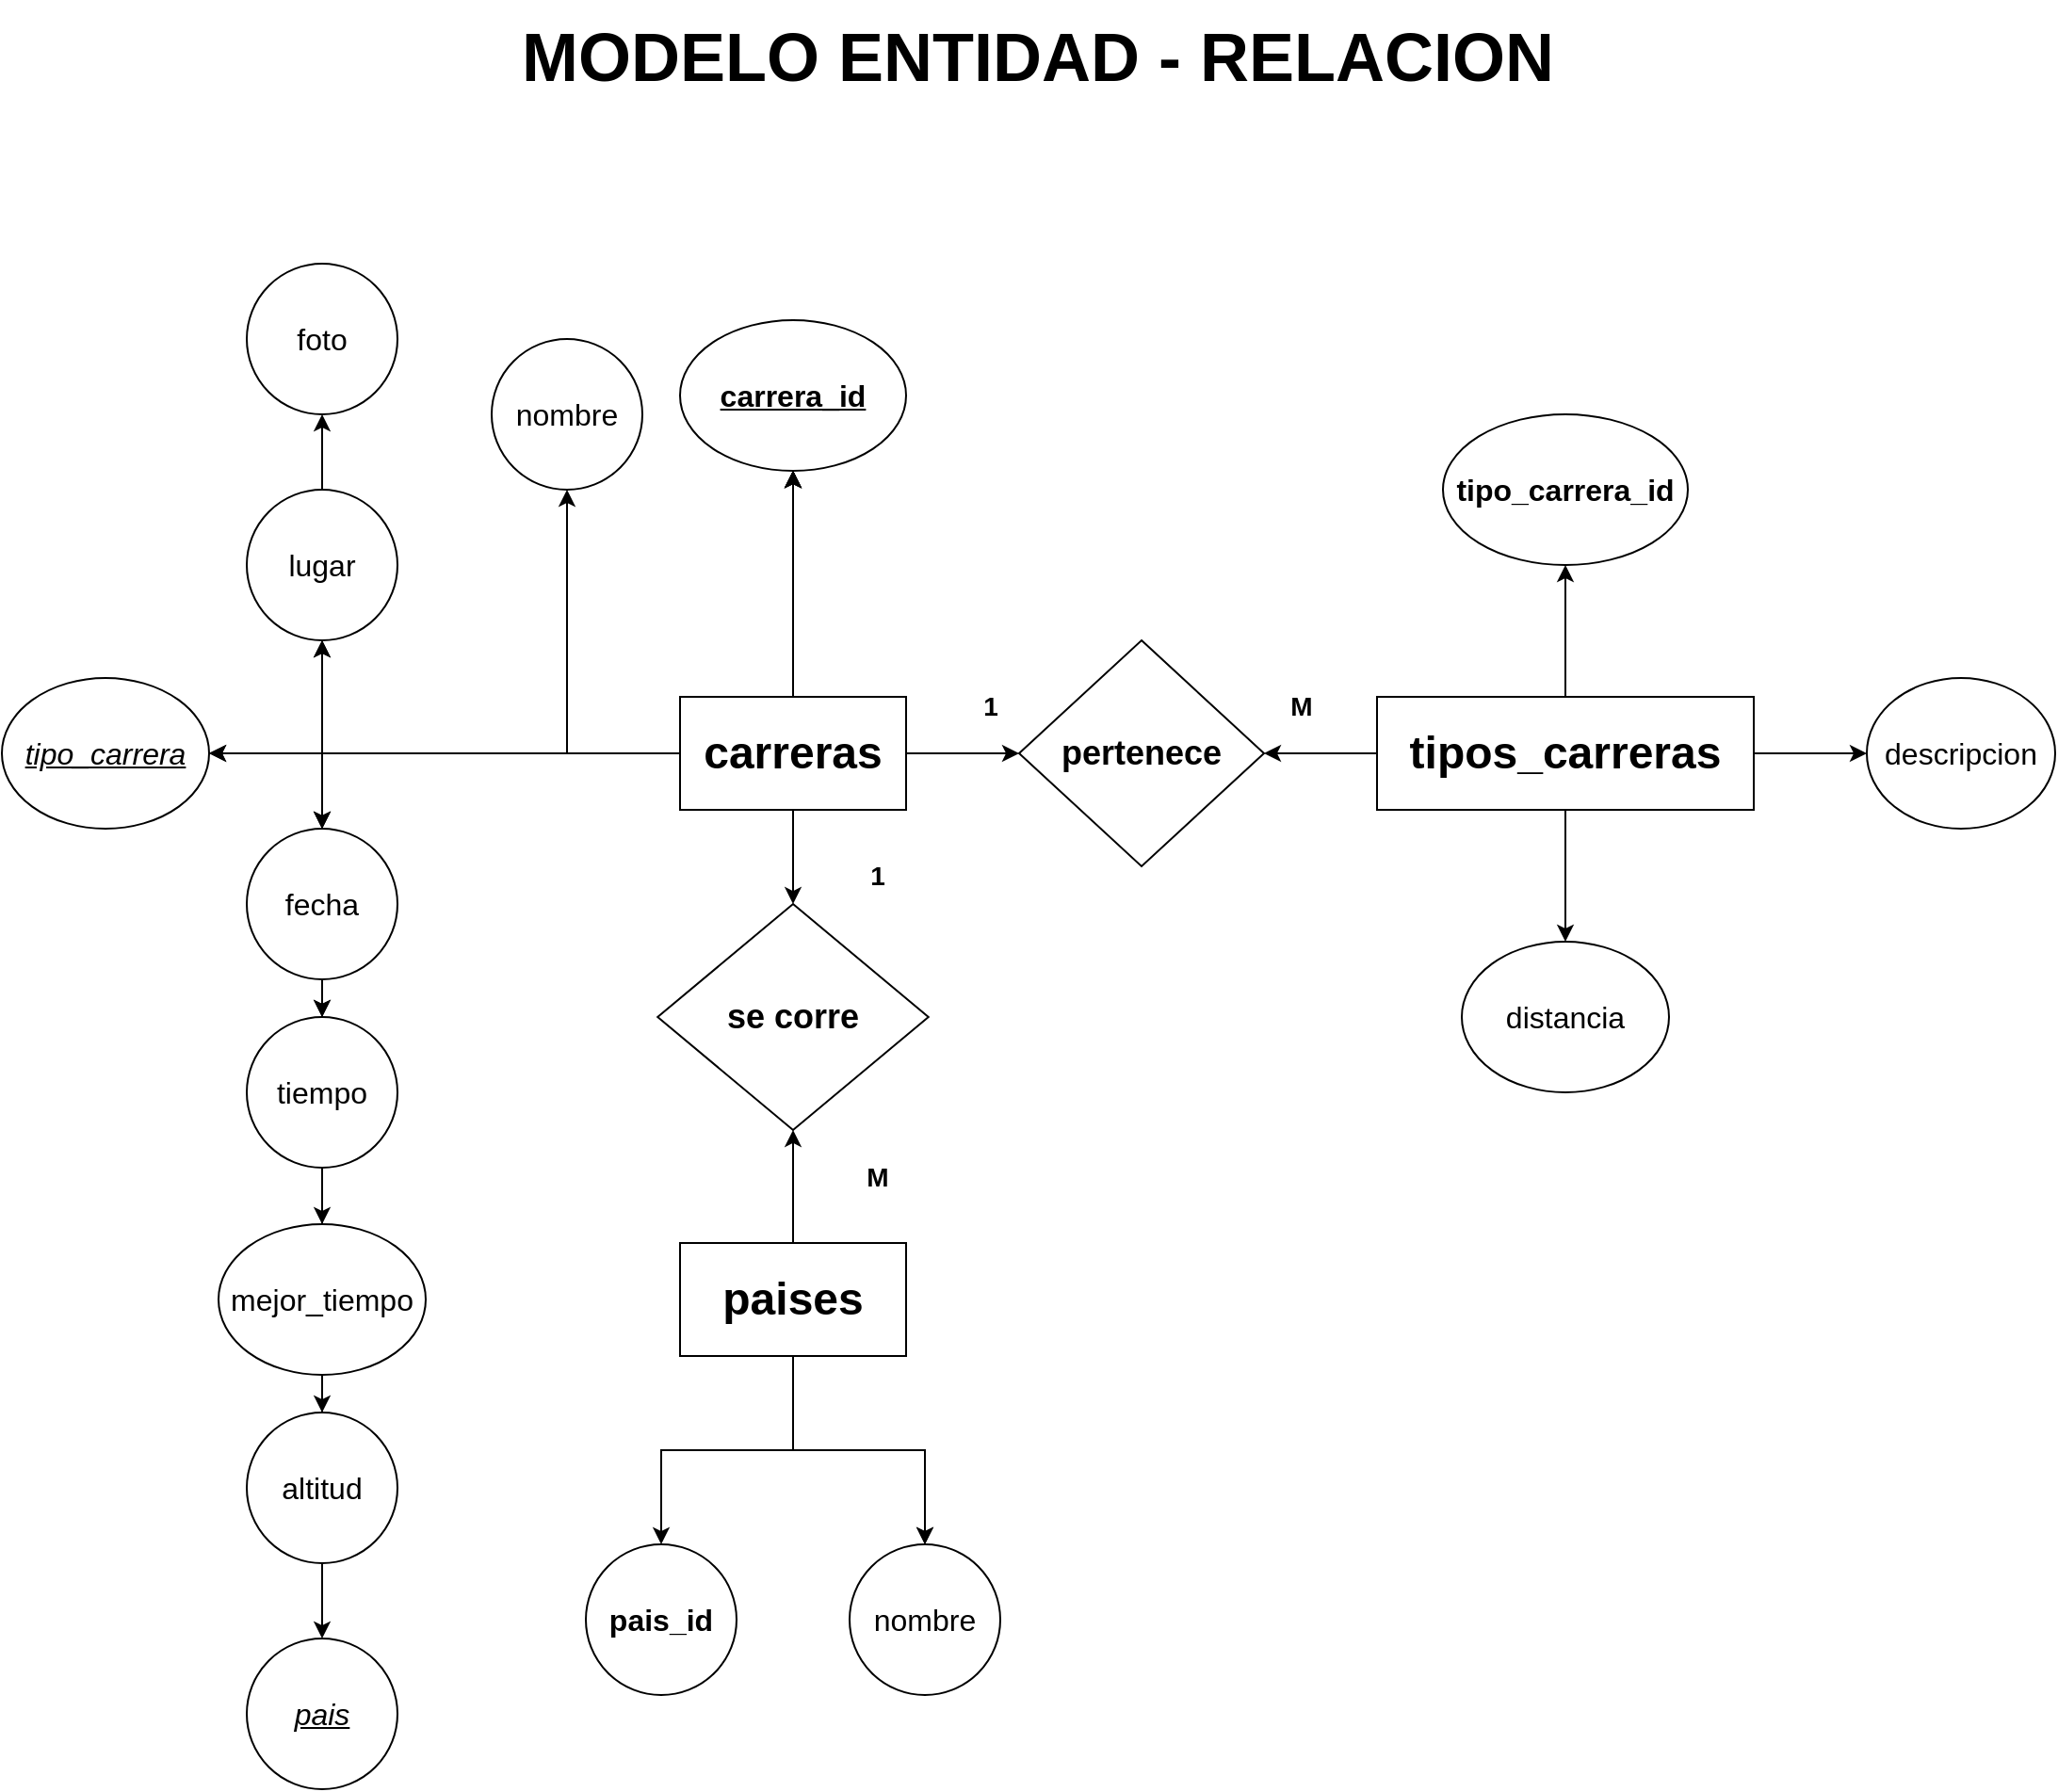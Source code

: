 <mxfile version="21.4.0" type="device">
  <diagram name="Page-1" id="IsqJClVJ_lkCke2VJtly">
    <mxGraphModel dx="3272" dy="2107" grid="1" gridSize="10" guides="1" tooltips="1" connect="1" arrows="1" fold="1" page="1" pageScale="1" pageWidth="850" pageHeight="1100" math="0" shadow="0">
      <root>
        <mxCell id="0" />
        <mxCell id="1" parent="0" />
        <mxCell id="-CM3HtUl9LFQLTtHMWqZ-5" value="" style="edgeStyle=orthogonalEdgeStyle;rounded=0;orthogonalLoop=1;jettySize=auto;html=1;" parent="1" source="-CM3HtUl9LFQLTtHMWqZ-1" target="-CM3HtUl9LFQLTtHMWqZ-4" edge="1">
          <mxGeometry relative="1" as="geometry" />
        </mxCell>
        <mxCell id="-CM3HtUl9LFQLTtHMWqZ-6" value="" style="edgeStyle=orthogonalEdgeStyle;rounded=0;orthogonalLoop=1;jettySize=auto;html=1;" parent="1" source="-CM3HtUl9LFQLTtHMWqZ-1" target="-CM3HtUl9LFQLTtHMWqZ-4" edge="1">
          <mxGeometry relative="1" as="geometry" />
        </mxCell>
        <mxCell id="-CM3HtUl9LFQLTtHMWqZ-20" value="" style="edgeStyle=orthogonalEdgeStyle;rounded=0;orthogonalLoop=1;jettySize=auto;html=1;" parent="1" source="-CM3HtUl9LFQLTtHMWqZ-1" target="-CM3HtUl9LFQLTtHMWqZ-4" edge="1">
          <mxGeometry relative="1" as="geometry" />
        </mxCell>
        <mxCell id="-CM3HtUl9LFQLTtHMWqZ-27" value="" style="edgeStyle=orthogonalEdgeStyle;rounded=0;orthogonalLoop=1;jettySize=auto;html=1;" parent="1" source="-CM3HtUl9LFQLTtHMWqZ-1" target="-CM3HtUl9LFQLTtHMWqZ-26" edge="1">
          <mxGeometry relative="1" as="geometry" />
        </mxCell>
        <mxCell id="-CM3HtUl9LFQLTtHMWqZ-29" value="" style="edgeStyle=orthogonalEdgeStyle;rounded=0;orthogonalLoop=1;jettySize=auto;html=1;" parent="1" source="-CM3HtUl9LFQLTtHMWqZ-1" target="-CM3HtUl9LFQLTtHMWqZ-28" edge="1">
          <mxGeometry relative="1" as="geometry" />
        </mxCell>
        <mxCell id="-CM3HtUl9LFQLTtHMWqZ-31" value="" style="edgeStyle=orthogonalEdgeStyle;rounded=0;orthogonalLoop=1;jettySize=auto;html=1;" parent="1" source="-CM3HtUl9LFQLTtHMWqZ-1" target="-CM3HtUl9LFQLTtHMWqZ-30" edge="1">
          <mxGeometry relative="1" as="geometry" />
        </mxCell>
        <mxCell id="-CM3HtUl9LFQLTtHMWqZ-33" value="" style="edgeStyle=orthogonalEdgeStyle;rounded=0;orthogonalLoop=1;jettySize=auto;html=1;" parent="1" source="-CM3HtUl9LFQLTtHMWqZ-1" target="-CM3HtUl9LFQLTtHMWqZ-32" edge="1">
          <mxGeometry relative="1" as="geometry" />
        </mxCell>
        <mxCell id="-CM3HtUl9LFQLTtHMWqZ-36" value="" style="edgeStyle=orthogonalEdgeStyle;rounded=0;orthogonalLoop=1;jettySize=auto;html=1;" parent="1" source="-CM3HtUl9LFQLTtHMWqZ-1" target="-CM3HtUl9LFQLTtHMWqZ-35" edge="1">
          <mxGeometry relative="1" as="geometry" />
        </mxCell>
        <mxCell id="-CM3HtUl9LFQLTtHMWqZ-40" value="" style="edgeStyle=orthogonalEdgeStyle;rounded=0;orthogonalLoop=1;jettySize=auto;html=1;" parent="1" source="-CM3HtUl9LFQLTtHMWqZ-1" target="-CM3HtUl9LFQLTtHMWqZ-39" edge="1">
          <mxGeometry relative="1" as="geometry" />
        </mxCell>
        <mxCell id="-CM3HtUl9LFQLTtHMWqZ-41" value="" style="edgeStyle=orthogonalEdgeStyle;rounded=0;orthogonalLoop=1;jettySize=auto;html=1;" parent="1" source="-CM3HtUl9LFQLTtHMWqZ-1" target="-CM3HtUl9LFQLTtHMWqZ-4" edge="1">
          <mxGeometry relative="1" as="geometry" />
        </mxCell>
        <mxCell id="-CM3HtUl9LFQLTtHMWqZ-42" value="" style="edgeStyle=orthogonalEdgeStyle;rounded=0;orthogonalLoop=1;jettySize=auto;html=1;" parent="1" source="-CM3HtUl9LFQLTtHMWqZ-1" target="-CM3HtUl9LFQLTtHMWqZ-4" edge="1">
          <mxGeometry relative="1" as="geometry" />
        </mxCell>
        <mxCell id="-CM3HtUl9LFQLTtHMWqZ-43" value="" style="edgeStyle=orthogonalEdgeStyle;rounded=0;orthogonalLoop=1;jettySize=auto;html=1;" parent="1" source="-CM3HtUl9LFQLTtHMWqZ-1" target="-CM3HtUl9LFQLTtHMWqZ-4" edge="1">
          <mxGeometry relative="1" as="geometry" />
        </mxCell>
        <mxCell id="-CM3HtUl9LFQLTtHMWqZ-45" value="" style="edgeStyle=orthogonalEdgeStyle;rounded=0;orthogonalLoop=1;jettySize=auto;html=1;" parent="1" source="-CM3HtUl9LFQLTtHMWqZ-26" target="-CM3HtUl9LFQLTtHMWqZ-44" edge="1">
          <mxGeometry relative="1" as="geometry" />
        </mxCell>
        <mxCell id="-CM3HtUl9LFQLTtHMWqZ-48" value="" style="edgeStyle=orthogonalEdgeStyle;rounded=0;orthogonalLoop=1;jettySize=auto;html=1;" parent="1" source="-CM3HtUl9LFQLTtHMWqZ-28" target="-CM3HtUl9LFQLTtHMWqZ-47" edge="1">
          <mxGeometry relative="1" as="geometry" />
        </mxCell>
        <mxCell id="-CM3HtUl9LFQLTtHMWqZ-50" value="" style="edgeStyle=orthogonalEdgeStyle;rounded=0;orthogonalLoop=1;jettySize=auto;html=1;" parent="1" source="-CM3HtUl9LFQLTtHMWqZ-1" target="-CM3HtUl9LFQLTtHMWqZ-49" edge="1">
          <mxGeometry relative="1" as="geometry" />
        </mxCell>
        <mxCell id="-CM3HtUl9LFQLTtHMWqZ-52" value="" style="edgeStyle=orthogonalEdgeStyle;rounded=0;orthogonalLoop=1;jettySize=auto;html=1;" parent="1" source="-CM3HtUl9LFQLTtHMWqZ-30" target="-CM3HtUl9LFQLTtHMWqZ-51" edge="1">
          <mxGeometry relative="1" as="geometry" />
        </mxCell>
        <mxCell id="-CM3HtUl9LFQLTtHMWqZ-54" value="" style="edgeStyle=orthogonalEdgeStyle;rounded=0;orthogonalLoop=1;jettySize=auto;html=1;" parent="1" source="-CM3HtUl9LFQLTtHMWqZ-44" target="-CM3HtUl9LFQLTtHMWqZ-53" edge="1">
          <mxGeometry relative="1" as="geometry" />
        </mxCell>
        <mxCell id="-CM3HtUl9LFQLTtHMWqZ-1" value="&lt;b&gt;&lt;font style=&quot;font-size: 24px;&quot;&gt;carreras&lt;/font&gt;&lt;/b&gt;" style="rounded=0;whiteSpace=wrap;html=1;" parent="1" vertex="1">
          <mxGeometry x="328" y="220" width="120" height="60" as="geometry" />
        </mxCell>
        <mxCell id="-CM3HtUl9LFQLTtHMWqZ-34" value="" style="edgeStyle=orthogonalEdgeStyle;rounded=0;orthogonalLoop=1;jettySize=auto;html=1;" parent="1" source="-CM3HtUl9LFQLTtHMWqZ-2" target="-CM3HtUl9LFQLTtHMWqZ-32" edge="1">
          <mxGeometry relative="1" as="geometry" />
        </mxCell>
        <mxCell id="-CM3HtUl9LFQLTtHMWqZ-66" value="" style="edgeStyle=orthogonalEdgeStyle;rounded=0;orthogonalLoop=1;jettySize=auto;html=1;" parent="1" source="-CM3HtUl9LFQLTtHMWqZ-2" target="-CM3HtUl9LFQLTtHMWqZ-65" edge="1">
          <mxGeometry relative="1" as="geometry" />
        </mxCell>
        <mxCell id="-CM3HtUl9LFQLTtHMWqZ-68" value="" style="edgeStyle=orthogonalEdgeStyle;rounded=0;orthogonalLoop=1;jettySize=auto;html=1;" parent="1" source="-CM3HtUl9LFQLTtHMWqZ-2" target="-CM3HtUl9LFQLTtHMWqZ-67" edge="1">
          <mxGeometry relative="1" as="geometry" />
        </mxCell>
        <mxCell id="-CM3HtUl9LFQLTtHMWqZ-70" value="" style="edgeStyle=orthogonalEdgeStyle;rounded=0;orthogonalLoop=1;jettySize=auto;html=1;" parent="1" source="-CM3HtUl9LFQLTtHMWqZ-2" target="-CM3HtUl9LFQLTtHMWqZ-69" edge="1">
          <mxGeometry relative="1" as="geometry" />
        </mxCell>
        <mxCell id="-CM3HtUl9LFQLTtHMWqZ-2" value="&lt;span style=&quot;font-size: 24px;&quot;&gt;&lt;b&gt;tipos_carreras&lt;/b&gt;&lt;/span&gt;" style="rounded=0;whiteSpace=wrap;html=1;" parent="1" vertex="1">
          <mxGeometry x="698" y="220" width="200" height="60" as="geometry" />
        </mxCell>
        <mxCell id="-CM3HtUl9LFQLTtHMWqZ-38" value="" style="edgeStyle=orthogonalEdgeStyle;rounded=0;orthogonalLoop=1;jettySize=auto;html=1;" parent="1" source="-CM3HtUl9LFQLTtHMWqZ-3" target="-CM3HtUl9LFQLTtHMWqZ-35" edge="1">
          <mxGeometry relative="1" as="geometry" />
        </mxCell>
        <mxCell id="-CM3HtUl9LFQLTtHMWqZ-61" value="" style="edgeStyle=orthogonalEdgeStyle;rounded=0;orthogonalLoop=1;jettySize=auto;html=1;" parent="1" source="-CM3HtUl9LFQLTtHMWqZ-3" target="-CM3HtUl9LFQLTtHMWqZ-60" edge="1">
          <mxGeometry relative="1" as="geometry" />
        </mxCell>
        <mxCell id="-CM3HtUl9LFQLTtHMWqZ-62" value="" style="edgeStyle=orthogonalEdgeStyle;rounded=0;orthogonalLoop=1;jettySize=auto;html=1;" parent="1" source="-CM3HtUl9LFQLTtHMWqZ-3" target="-CM3HtUl9LFQLTtHMWqZ-60" edge="1">
          <mxGeometry relative="1" as="geometry" />
        </mxCell>
        <mxCell id="-CM3HtUl9LFQLTtHMWqZ-64" value="" style="edgeStyle=orthogonalEdgeStyle;rounded=0;orthogonalLoop=1;jettySize=auto;html=1;" parent="1" source="-CM3HtUl9LFQLTtHMWqZ-3" target="-CM3HtUl9LFQLTtHMWqZ-63" edge="1">
          <mxGeometry relative="1" as="geometry" />
        </mxCell>
        <mxCell id="-CM3HtUl9LFQLTtHMWqZ-3" value="&lt;b&gt;&lt;font style=&quot;font-size: 24px;&quot;&gt;paises&lt;/font&gt;&lt;/b&gt;" style="rounded=0;whiteSpace=wrap;html=1;" parent="1" vertex="1">
          <mxGeometry x="328" y="510" width="120" height="60" as="geometry" />
        </mxCell>
        <mxCell id="-CM3HtUl9LFQLTtHMWqZ-4" value="&lt;b&gt;&lt;u&gt;&lt;font style=&quot;font-size: 16px;&quot;&gt;carrera_id&lt;/font&gt;&lt;/u&gt;&lt;/b&gt;" style="ellipse;whiteSpace=wrap;html=1;rounded=0;" parent="1" vertex="1">
          <mxGeometry x="328" y="20" width="120" height="80" as="geometry" />
        </mxCell>
        <mxCell id="-CM3HtUl9LFQLTtHMWqZ-32" value="&lt;font style=&quot;font-size: 18px;&quot;&gt;&lt;b&gt;pertenece&lt;/b&gt;&lt;/font&gt;" style="rhombus;whiteSpace=wrap;html=1;rounded=0;" parent="1" vertex="1">
          <mxGeometry x="508" y="190" width="130" height="120" as="geometry" />
        </mxCell>
        <mxCell id="-CM3HtUl9LFQLTtHMWqZ-35" value="&lt;font style=&quot;font-size: 18px;&quot;&gt;&lt;b&gt;se corre&lt;/b&gt;&lt;/font&gt;" style="rhombus;whiteSpace=wrap;html=1;rounded=0;" parent="1" vertex="1">
          <mxGeometry x="316.12" y="330" width="143.75" height="120" as="geometry" />
        </mxCell>
        <mxCell id="-CM3HtUl9LFQLTtHMWqZ-39" value="&lt;font style=&quot;font-size: 16px;&quot;&gt;mejor_tiempo&lt;/font&gt;" style="ellipse;whiteSpace=wrap;html=1;rounded=0;" parent="1" vertex="1">
          <mxGeometry x="83" y="500" width="110" height="80" as="geometry" />
        </mxCell>
        <mxCell id="-CM3HtUl9LFQLTtHMWqZ-46" value="" style="edgeStyle=orthogonalEdgeStyle;rounded=0;orthogonalLoop=1;jettySize=auto;html=1;" parent="1" source="-CM3HtUl9LFQLTtHMWqZ-1" target="-CM3HtUl9LFQLTtHMWqZ-26" edge="1">
          <mxGeometry relative="1" as="geometry">
            <mxPoint x="328" y="250" as="sourcePoint" />
            <mxPoint x="138" y="150" as="targetPoint" />
          </mxGeometry>
        </mxCell>
        <mxCell id="-CM3HtUl9LFQLTtHMWqZ-26" value="&lt;font style=&quot;font-size: 16px;&quot;&gt;&lt;u&gt;&lt;i&gt;tipo_carrera&lt;/i&gt;&lt;/u&gt;&lt;/font&gt;" style="ellipse;whiteSpace=wrap;html=1;rounded=0;" parent="1" vertex="1">
          <mxGeometry x="-32" y="210" width="110" height="80" as="geometry" />
        </mxCell>
        <mxCell id="-CM3HtUl9LFQLTtHMWqZ-47" value="&lt;font style=&quot;font-size: 16px;&quot;&gt;altitud&lt;/font&gt;" style="ellipse;whiteSpace=wrap;html=1;rounded=0;" parent="1" vertex="1">
          <mxGeometry x="98" y="600" width="80" height="80" as="geometry" />
        </mxCell>
        <mxCell id="-CM3HtUl9LFQLTtHMWqZ-49" value="&lt;font style=&quot;font-size: 16px;&quot;&gt;nombre&lt;/font&gt;" style="ellipse;whiteSpace=wrap;html=1;rounded=0;" parent="1" vertex="1">
          <mxGeometry x="228" y="30" width="80" height="80" as="geometry" />
        </mxCell>
        <mxCell id="-CM3HtUl9LFQLTtHMWqZ-51" value="&lt;font style=&quot;font-size: 16px;&quot;&gt;&lt;u&gt;&lt;i&gt;pais&lt;/i&gt;&lt;/u&gt;&lt;/font&gt;" style="ellipse;whiteSpace=wrap;html=1;rounded=0;" parent="1" vertex="1">
          <mxGeometry x="98" y="720" width="80" height="80" as="geometry" />
        </mxCell>
        <mxCell id="-CM3HtUl9LFQLTtHMWqZ-53" value="&lt;font style=&quot;font-size: 16px;&quot;&gt;foto&lt;/font&gt;" style="ellipse;whiteSpace=wrap;html=1;rounded=0;" parent="1" vertex="1">
          <mxGeometry x="98" y="-10" width="80" height="80" as="geometry" />
        </mxCell>
        <mxCell id="-CM3HtUl9LFQLTtHMWqZ-55" value="" style="edgeStyle=orthogonalEdgeStyle;rounded=0;orthogonalLoop=1;jettySize=auto;html=1;" parent="1" source="-CM3HtUl9LFQLTtHMWqZ-1" target="-CM3HtUl9LFQLTtHMWqZ-44" edge="1">
          <mxGeometry relative="1" as="geometry">
            <mxPoint x="328" y="250" as="sourcePoint" />
            <mxPoint x="138" y="40" as="targetPoint" />
          </mxGeometry>
        </mxCell>
        <mxCell id="-CM3HtUl9LFQLTtHMWqZ-44" value="&lt;font style=&quot;font-size: 16px;&quot;&gt;lugar&lt;/font&gt;" style="ellipse;whiteSpace=wrap;html=1;rounded=0;" parent="1" vertex="1">
          <mxGeometry x="98" y="110" width="80" height="80" as="geometry" />
        </mxCell>
        <mxCell id="-CM3HtUl9LFQLTtHMWqZ-56" value="&lt;font style=&quot;font-size: 14px;&quot;&gt;&lt;b&gt;1&lt;/b&gt;&lt;/font&gt;" style="text;strokeColor=none;align=center;fillColor=none;html=1;verticalAlign=middle;whiteSpace=wrap;rounded=0;" parent="1" vertex="1">
          <mxGeometry x="463" y="210" width="60" height="30" as="geometry" />
        </mxCell>
        <mxCell id="-CM3HtUl9LFQLTtHMWqZ-57" value="&lt;font style=&quot;font-size: 14px;&quot;&gt;&lt;b&gt;M&lt;/b&gt;&lt;/font&gt;" style="text;strokeColor=none;align=center;fillColor=none;html=1;verticalAlign=middle;whiteSpace=wrap;rounded=0;" parent="1" vertex="1">
          <mxGeometry x="628" y="210" width="60" height="30" as="geometry" />
        </mxCell>
        <mxCell id="-CM3HtUl9LFQLTtHMWqZ-60" value="&lt;font style=&quot;font-size: 16px;&quot;&gt;nombre&lt;/font&gt;" style="ellipse;whiteSpace=wrap;html=1;rounded=0;" parent="1" vertex="1">
          <mxGeometry x="418" y="670" width="80" height="80" as="geometry" />
        </mxCell>
        <mxCell id="-CM3HtUl9LFQLTtHMWqZ-63" value="&lt;b&gt;&lt;font style=&quot;font-size: 16px;&quot;&gt;pais_id&lt;/font&gt;&lt;/b&gt;" style="ellipse;whiteSpace=wrap;html=1;rounded=0;" parent="1" vertex="1">
          <mxGeometry x="278" y="670" width="80" height="80" as="geometry" />
        </mxCell>
        <mxCell id="-CM3HtUl9LFQLTtHMWqZ-65" value="&lt;font style=&quot;font-size: 16px;&quot;&gt;&lt;b&gt;tipo_carrera_id&lt;/b&gt;&lt;/font&gt;" style="ellipse;whiteSpace=wrap;html=1;rounded=0;" parent="1" vertex="1">
          <mxGeometry x="733" y="70" width="130" height="80" as="geometry" />
        </mxCell>
        <mxCell id="-CM3HtUl9LFQLTtHMWqZ-67" value="&lt;font style=&quot;font-size: 16px;&quot;&gt;descripcion&lt;/font&gt;" style="ellipse;whiteSpace=wrap;html=1;rounded=0;" parent="1" vertex="1">
          <mxGeometry x="958" y="210" width="100" height="80" as="geometry" />
        </mxCell>
        <mxCell id="-CM3HtUl9LFQLTtHMWqZ-69" value="&lt;font style=&quot;font-size: 16px;&quot;&gt;distancia&lt;/font&gt;" style="ellipse;whiteSpace=wrap;html=1;rounded=0;" parent="1" vertex="1">
          <mxGeometry x="743" y="350" width="110" height="80" as="geometry" />
        </mxCell>
        <mxCell id="-CM3HtUl9LFQLTtHMWqZ-71" value="&lt;span style=&quot;font-size: 14px;&quot;&gt;&lt;b&gt;1&lt;/b&gt;&lt;/span&gt;" style="text;strokeColor=none;align=center;fillColor=none;html=1;verticalAlign=middle;whiteSpace=wrap;rounded=0;" parent="1" vertex="1">
          <mxGeometry x="403" y="300" width="60" height="30" as="geometry" />
        </mxCell>
        <mxCell id="-CM3HtUl9LFQLTtHMWqZ-73" value="&lt;span style=&quot;font-size: 14px;&quot;&gt;&lt;b&gt;M&lt;/b&gt;&lt;/span&gt;" style="text;strokeColor=none;align=center;fillColor=none;html=1;verticalAlign=middle;whiteSpace=wrap;rounded=0;" parent="1" vertex="1">
          <mxGeometry x="403" y="460" width="60" height="30" as="geometry" />
        </mxCell>
        <mxCell id="-CM3HtUl9LFQLTtHMWqZ-74" value="" style="edgeStyle=orthogonalEdgeStyle;rounded=0;orthogonalLoop=1;jettySize=auto;html=1;" parent="1" source="-CM3HtUl9LFQLTtHMWqZ-1" target="-CM3HtUl9LFQLTtHMWqZ-28" edge="1">
          <mxGeometry relative="1" as="geometry">
            <mxPoint x="328" y="250" as="sourcePoint" />
            <mxPoint x="138" y="810" as="targetPoint" />
          </mxGeometry>
        </mxCell>
        <mxCell id="-CM3HtUl9LFQLTtHMWqZ-75" value="" style="edgeStyle=orthogonalEdgeStyle;rounded=0;orthogonalLoop=1;jettySize=auto;html=1;" parent="1" source="-CM3HtUl9LFQLTtHMWqZ-1" target="-CM3HtUl9LFQLTtHMWqZ-28" edge="1">
          <mxGeometry relative="1" as="geometry">
            <mxPoint x="328" y="250" as="sourcePoint" />
            <mxPoint x="138" y="700" as="targetPoint" />
          </mxGeometry>
        </mxCell>
        <mxCell id="-CM3HtUl9LFQLTtHMWqZ-28" value="&lt;font style=&quot;font-size: 16px;&quot;&gt;fecha&lt;/font&gt;" style="ellipse;whiteSpace=wrap;html=1;rounded=0;" parent="1" vertex="1">
          <mxGeometry x="98" y="290" width="80" height="80" as="geometry" />
        </mxCell>
        <mxCell id="-CM3HtUl9LFQLTtHMWqZ-81" value="" style="edgeStyle=orthogonalEdgeStyle;rounded=0;orthogonalLoop=1;jettySize=auto;html=1;" parent="1" source="-CM3HtUl9LFQLTtHMWqZ-28" target="-CM3HtUl9LFQLTtHMWqZ-30" edge="1">
          <mxGeometry relative="1" as="geometry">
            <mxPoint x="138" y="370" as="sourcePoint" />
            <mxPoint x="138" y="810" as="targetPoint" />
          </mxGeometry>
        </mxCell>
        <mxCell id="-CM3HtUl9LFQLTtHMWqZ-30" value="&lt;font style=&quot;font-size: 16px;&quot;&gt;tiempo&lt;/font&gt;" style="ellipse;whiteSpace=wrap;html=1;rounded=0;" parent="1" vertex="1">
          <mxGeometry x="98" y="390" width="80" height="80" as="geometry" />
        </mxCell>
        <mxCell id="-CM3HtUl9LFQLTtHMWqZ-83" value="&lt;font style=&quot;font-size: 36px;&quot;&gt;&lt;b style=&quot;&quot;&gt;MODELO ENTIDAD - RELACION&lt;/b&gt;&lt;/font&gt;" style="text;strokeColor=none;align=center;fillColor=none;html=1;verticalAlign=middle;whiteSpace=wrap;rounded=0;" parent="1" vertex="1">
          <mxGeometry x="208" y="-150" width="620" height="60" as="geometry" />
        </mxCell>
      </root>
    </mxGraphModel>
  </diagram>
</mxfile>
